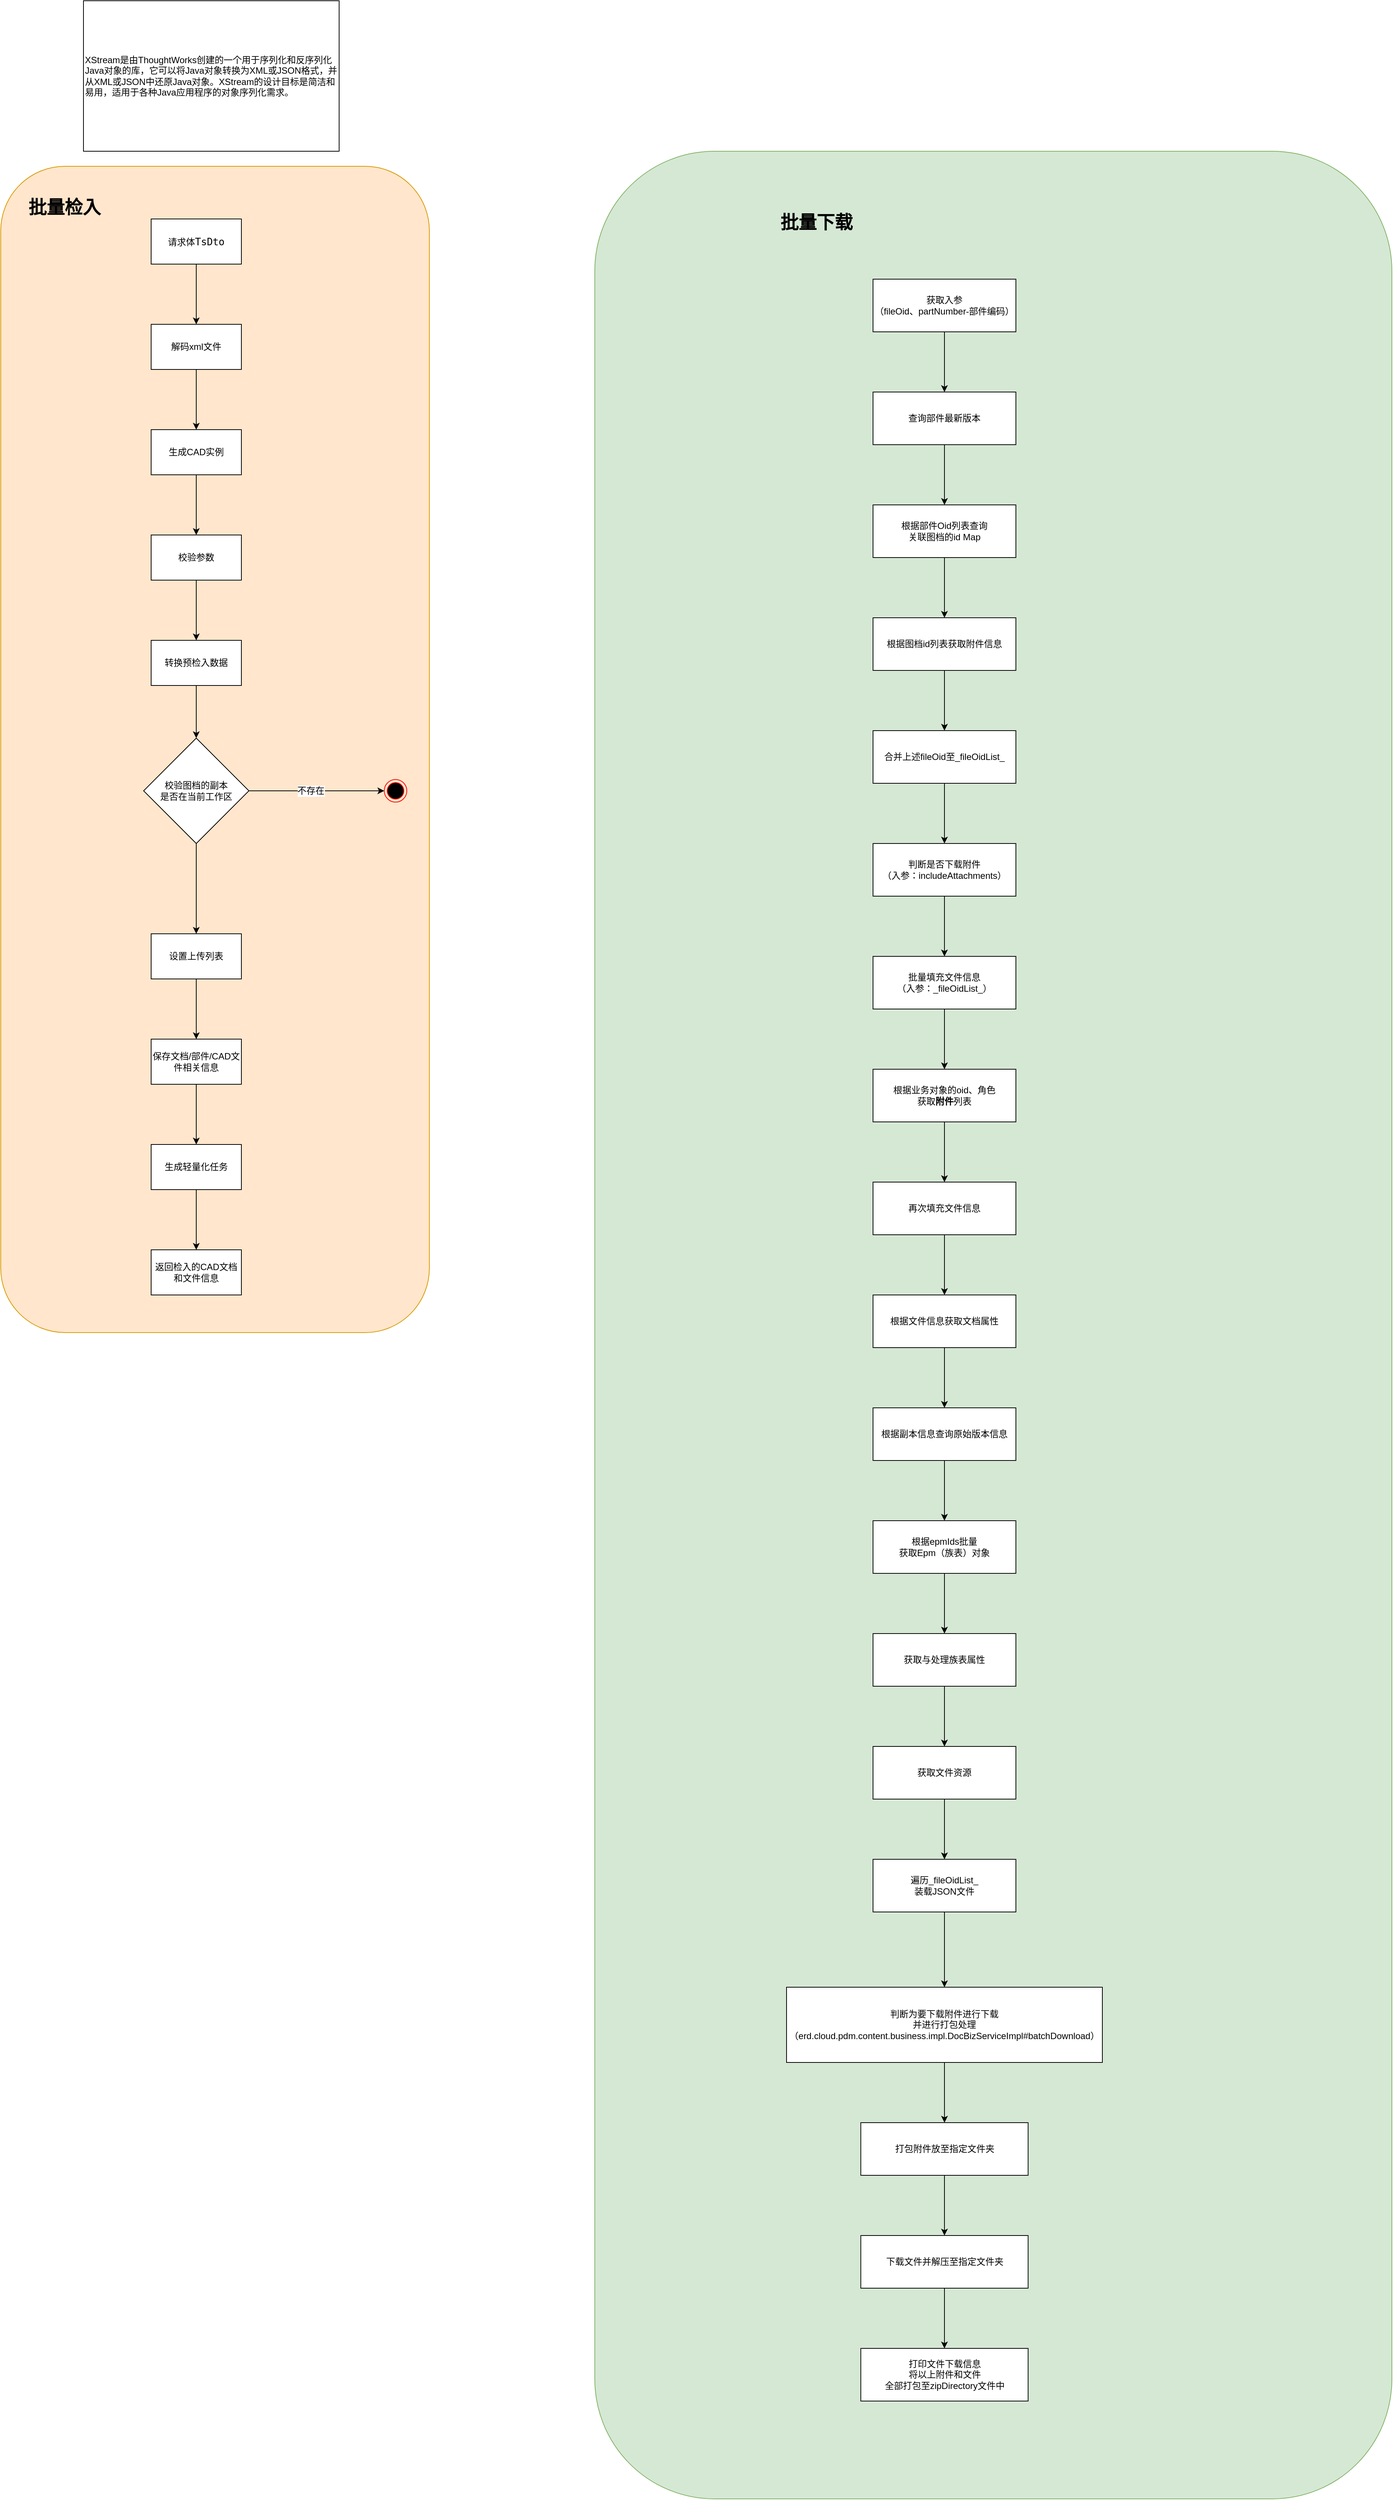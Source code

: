 <mxfile version="24.4.14" type="github">
  <diagram name="第 1 页" id="KDsxGl1fq4lFFDoglSv8">
    <mxGraphModel dx="2122" dy="1863" grid="1" gridSize="10" guides="1" tooltips="1" connect="1" arrows="1" fold="1" page="1" pageScale="1" pageWidth="827" pageHeight="1169" math="0" shadow="0">
      <root>
        <mxCell id="0" />
        <mxCell id="1" parent="0" />
        <mxCell id="9zO-XzP03Kmli_csOhuw-26" value="" style="rounded=1;whiteSpace=wrap;html=1;strokeColor=#d79b00;align=center;verticalAlign=middle;fontFamily=Helvetica;fontSize=12;fillColor=#ffe6cc;labelBackgroundColor=none;" vertex="1" parent="1">
          <mxGeometry x="-220" y="40" width="570" height="1550" as="geometry" />
        </mxCell>
        <mxCell id="9zO-XzP03Kmli_csOhuw-2" value="XStream是由ThoughtWorks创建的一个用于序列化和反序列化Java对象的库，它可以将Java对象转换为XML或JSON格式，并从XML或JSON中还原Java对象。XStream的设计目标是简洁和易用，适用于各种Java应用程序的对象序列化需求。" style="rounded=0;whiteSpace=wrap;html=1;align=left;" vertex="1" parent="1">
          <mxGeometry x="-110" y="-180" width="340" height="200" as="geometry" />
        </mxCell>
        <mxCell id="9zO-XzP03Kmli_csOhuw-5" value="" style="edgeStyle=orthogonalEdgeStyle;rounded=0;orthogonalLoop=1;jettySize=auto;html=1;" edge="1" parent="1" source="9zO-XzP03Kmli_csOhuw-3" target="9zO-XzP03Kmli_csOhuw-4">
          <mxGeometry relative="1" as="geometry" />
        </mxCell>
        <mxCell id="9zO-XzP03Kmli_csOhuw-7" value="" style="edgeStyle=orthogonalEdgeStyle;rounded=0;orthogonalLoop=1;jettySize=auto;html=1;exitX=0.5;exitY=1;exitDx=0;exitDy=0;entryX=0.5;entryY=0;entryDx=0;entryDy=0;" edge="1" parent="1" source="9zO-XzP03Kmli_csOhuw-6" target="9zO-XzP03Kmli_csOhuw-3">
          <mxGeometry relative="1" as="geometry">
            <mxPoint x="-40" y="220" as="targetPoint" />
          </mxGeometry>
        </mxCell>
        <mxCell id="9zO-XzP03Kmli_csOhuw-3" value="解码xml文件" style="rounded=0;whiteSpace=wrap;html=1;" vertex="1" parent="1">
          <mxGeometry x="-20" y="250" width="120" height="60" as="geometry" />
        </mxCell>
        <mxCell id="9zO-XzP03Kmli_csOhuw-9" value="" style="edgeStyle=orthogonalEdgeStyle;rounded=0;orthogonalLoop=1;jettySize=auto;html=1;" edge="1" parent="1" source="9zO-XzP03Kmli_csOhuw-4" target="9zO-XzP03Kmli_csOhuw-8">
          <mxGeometry relative="1" as="geometry" />
        </mxCell>
        <mxCell id="9zO-XzP03Kmli_csOhuw-4" value="生成CAD实例" style="whiteSpace=wrap;html=1;rounded=0;" vertex="1" parent="1">
          <mxGeometry x="-20" y="390" width="120" height="60" as="geometry" />
        </mxCell>
        <mxCell id="9zO-XzP03Kmli_csOhuw-6" value="请求体&lt;span style=&quot;font-family: &amp;quot;JetBrains Mono&amp;quot;, monospace; font-size: 9.8pt; background-color: rgb(255, 255, 255);&quot;&gt;TsDto&lt;/span&gt;" style="whiteSpace=wrap;html=1;rounded=0;" vertex="1" parent="1">
          <mxGeometry x="-20" y="110" width="120" height="60" as="geometry" />
        </mxCell>
        <mxCell id="9zO-XzP03Kmli_csOhuw-11" value="" style="edgeStyle=orthogonalEdgeStyle;rounded=0;orthogonalLoop=1;jettySize=auto;html=1;" edge="1" parent="1" source="9zO-XzP03Kmli_csOhuw-8" target="9zO-XzP03Kmli_csOhuw-10">
          <mxGeometry relative="1" as="geometry" />
        </mxCell>
        <mxCell id="9zO-XzP03Kmli_csOhuw-8" value="校验参数" style="whiteSpace=wrap;html=1;rounded=0;" vertex="1" parent="1">
          <mxGeometry x="-20" y="530" width="120" height="60" as="geometry" />
        </mxCell>
        <mxCell id="9zO-XzP03Kmli_csOhuw-13" value="" style="edgeStyle=orthogonalEdgeStyle;rounded=0;orthogonalLoop=1;jettySize=auto;html=1;entryX=0.5;entryY=0;entryDx=0;entryDy=0;" edge="1" parent="1" source="9zO-XzP03Kmli_csOhuw-10" target="9zO-XzP03Kmli_csOhuw-14">
          <mxGeometry relative="1" as="geometry">
            <mxPoint x="40" y="810" as="targetPoint" />
          </mxGeometry>
        </mxCell>
        <mxCell id="9zO-XzP03Kmli_csOhuw-10" value="转换预检入数据" style="whiteSpace=wrap;html=1;rounded=0;" vertex="1" parent="1">
          <mxGeometry x="-20" y="670" width="120" height="60" as="geometry" />
        </mxCell>
        <mxCell id="9zO-XzP03Kmli_csOhuw-16" style="edgeStyle=orthogonalEdgeStyle;rounded=0;orthogonalLoop=1;jettySize=auto;html=1;exitX=1;exitY=0.5;exitDx=0;exitDy=0;entryX=0;entryY=0.5;entryDx=0;entryDy=0;fontFamily=Helvetica;fontSize=12;fontColor=default;" edge="1" parent="1" source="9zO-XzP03Kmli_csOhuw-14" target="9zO-XzP03Kmli_csOhuw-15">
          <mxGeometry relative="1" as="geometry" />
        </mxCell>
        <mxCell id="9zO-XzP03Kmli_csOhuw-17" value="不存在" style="edgeLabel;html=1;align=center;verticalAlign=middle;resizable=0;points=[];rounded=0;strokeColor=default;fontFamily=Helvetica;fontSize=12;fontColor=default;fillColor=default;" vertex="1" connectable="0" parent="9zO-XzP03Kmli_csOhuw-16">
          <mxGeometry x="-0.091" relative="1" as="geometry">
            <mxPoint as="offset" />
          </mxGeometry>
        </mxCell>
        <mxCell id="9zO-XzP03Kmli_csOhuw-19" value="" style="edgeStyle=orthogonalEdgeStyle;rounded=0;orthogonalLoop=1;jettySize=auto;html=1;fontFamily=Helvetica;fontSize=12;fontColor=default;" edge="1" parent="1" source="9zO-XzP03Kmli_csOhuw-14" target="9zO-XzP03Kmli_csOhuw-18">
          <mxGeometry relative="1" as="geometry" />
        </mxCell>
        <mxCell id="9zO-XzP03Kmli_csOhuw-14" value="校验图档的副本&lt;br&gt;是否在当前工作区" style="rhombus;whiteSpace=wrap;html=1;rounded=0;strokeColor=default;align=center;verticalAlign=middle;fontFamily=Helvetica;fontSize=12;fontColor=default;fillColor=default;" vertex="1" parent="1">
          <mxGeometry x="-30" y="800" width="140" height="140" as="geometry" />
        </mxCell>
        <mxCell id="9zO-XzP03Kmli_csOhuw-15" value="" style="ellipse;html=1;shape=endState;fillColor=#000000;strokeColor=#ff0000;rounded=0;align=center;verticalAlign=middle;fontFamily=Helvetica;fontSize=12;fontColor=default;" vertex="1" parent="1">
          <mxGeometry x="290" y="855" width="30" height="30" as="geometry" />
        </mxCell>
        <mxCell id="9zO-XzP03Kmli_csOhuw-21" value="" style="edgeStyle=orthogonalEdgeStyle;rounded=0;orthogonalLoop=1;jettySize=auto;html=1;fontFamily=Helvetica;fontSize=12;fontColor=default;" edge="1" parent="1" source="9zO-XzP03Kmli_csOhuw-18" target="9zO-XzP03Kmli_csOhuw-20">
          <mxGeometry relative="1" as="geometry" />
        </mxCell>
        <mxCell id="9zO-XzP03Kmli_csOhuw-18" value="设置上传列表" style="whiteSpace=wrap;html=1;rounded=0;" vertex="1" parent="1">
          <mxGeometry x="-20" y="1060" width="120" height="60" as="geometry" />
        </mxCell>
        <mxCell id="9zO-XzP03Kmli_csOhuw-23" value="" style="edgeStyle=orthogonalEdgeStyle;rounded=0;orthogonalLoop=1;jettySize=auto;html=1;fontFamily=Helvetica;fontSize=12;fontColor=default;" edge="1" parent="1" source="9zO-XzP03Kmli_csOhuw-20" target="9zO-XzP03Kmli_csOhuw-22">
          <mxGeometry relative="1" as="geometry" />
        </mxCell>
        <mxCell id="9zO-XzP03Kmli_csOhuw-20" value="保存文档/部件/CAD文件相关信息" style="whiteSpace=wrap;html=1;rounded=0;" vertex="1" parent="1">
          <mxGeometry x="-20" y="1200" width="120" height="60" as="geometry" />
        </mxCell>
        <mxCell id="9zO-XzP03Kmli_csOhuw-25" value="" style="edgeStyle=orthogonalEdgeStyle;rounded=0;orthogonalLoop=1;jettySize=auto;html=1;fontFamily=Helvetica;fontSize=12;fontColor=default;" edge="1" parent="1" source="9zO-XzP03Kmli_csOhuw-22" target="9zO-XzP03Kmli_csOhuw-24">
          <mxGeometry relative="1" as="geometry" />
        </mxCell>
        <mxCell id="9zO-XzP03Kmli_csOhuw-22" value="生成轻量化任务" style="whiteSpace=wrap;html=1;rounded=0;" vertex="1" parent="1">
          <mxGeometry x="-20" y="1340" width="120" height="60" as="geometry" />
        </mxCell>
        <mxCell id="9zO-XzP03Kmli_csOhuw-24" value="返回检入的CAD文档和文件信息" style="whiteSpace=wrap;html=1;rounded=0;" vertex="1" parent="1">
          <mxGeometry x="-20" y="1480" width="120" height="60" as="geometry" />
        </mxCell>
        <mxCell id="9zO-XzP03Kmli_csOhuw-28" value="&lt;h1&gt;批量检入&lt;/h1&gt;" style="text;html=1;align=center;verticalAlign=middle;whiteSpace=wrap;rounded=0;fontFamily=Helvetica;fontSize=12;fontColor=default;" vertex="1" parent="1">
          <mxGeometry x="-200" y="70" width="130" height="50" as="geometry" />
        </mxCell>
        <mxCell id="9zO-XzP03Kmli_csOhuw-29" value="" style="rounded=1;whiteSpace=wrap;html=1;strokeColor=#82b366;align=center;verticalAlign=middle;fontFamily=Helvetica;fontSize=12;fillColor=#d5e8d4;" vertex="1" parent="1">
          <mxGeometry x="570" y="20" width="1060" height="3120" as="geometry" />
        </mxCell>
        <mxCell id="9zO-XzP03Kmli_csOhuw-31" value="&lt;h1&gt;批量下载&lt;/h1&gt;" style="text;html=1;align=center;verticalAlign=middle;whiteSpace=wrap;rounded=0;fontFamily=Helvetica;fontSize=12;fontColor=default;" vertex="1" parent="1">
          <mxGeometry x="800" y="90" width="130" height="50" as="geometry" />
        </mxCell>
        <mxCell id="9zO-XzP03Kmli_csOhuw-34" value="" style="edgeStyle=orthogonalEdgeStyle;rounded=0;orthogonalLoop=1;jettySize=auto;html=1;fontFamily=Helvetica;fontSize=12;fontColor=default;" edge="1" parent="1" source="9zO-XzP03Kmli_csOhuw-32" target="9zO-XzP03Kmli_csOhuw-33">
          <mxGeometry relative="1" as="geometry" />
        </mxCell>
        <mxCell id="9zO-XzP03Kmli_csOhuw-32" value="获取入参&lt;br&gt;（fileOid、partNumber-部件编码）" style="rounded=0;whiteSpace=wrap;html=1;strokeColor=default;align=center;verticalAlign=middle;fontFamily=Helvetica;fontSize=12;fontColor=default;fillColor=default;" vertex="1" parent="1">
          <mxGeometry x="940" y="190" width="190" height="70" as="geometry" />
        </mxCell>
        <mxCell id="9zO-XzP03Kmli_csOhuw-36" value="" style="edgeStyle=orthogonalEdgeStyle;rounded=0;orthogonalLoop=1;jettySize=auto;html=1;fontFamily=Helvetica;fontSize=12;fontColor=default;" edge="1" parent="1" source="9zO-XzP03Kmli_csOhuw-33" target="9zO-XzP03Kmli_csOhuw-35">
          <mxGeometry relative="1" as="geometry" />
        </mxCell>
        <mxCell id="9zO-XzP03Kmli_csOhuw-33" value="查询部件最新版本" style="rounded=0;whiteSpace=wrap;html=1;strokeColor=default;align=center;verticalAlign=middle;fontFamily=Helvetica;fontSize=12;fontColor=default;fillColor=default;" vertex="1" parent="1">
          <mxGeometry x="940" y="340" width="190" height="70" as="geometry" />
        </mxCell>
        <mxCell id="9zO-XzP03Kmli_csOhuw-38" value="" style="edgeStyle=orthogonalEdgeStyle;rounded=0;orthogonalLoop=1;jettySize=auto;html=1;fontFamily=Helvetica;fontSize=12;fontColor=default;" edge="1" parent="1" source="9zO-XzP03Kmli_csOhuw-35" target="9zO-XzP03Kmli_csOhuw-37">
          <mxGeometry relative="1" as="geometry" />
        </mxCell>
        <mxCell id="9zO-XzP03Kmli_csOhuw-35" value="根据部件Oid列表查询&lt;br&gt;关联图档的id Map" style="rounded=0;whiteSpace=wrap;html=1;strokeColor=default;align=center;verticalAlign=middle;fontFamily=Helvetica;fontSize=12;fontColor=default;fillColor=default;" vertex="1" parent="1">
          <mxGeometry x="940" y="490" width="190" height="70" as="geometry" />
        </mxCell>
        <mxCell id="9zO-XzP03Kmli_csOhuw-40" value="" style="edgeStyle=orthogonalEdgeStyle;rounded=0;orthogonalLoop=1;jettySize=auto;html=1;fontFamily=Helvetica;fontSize=12;fontColor=default;" edge="1" parent="1" source="9zO-XzP03Kmli_csOhuw-37" target="9zO-XzP03Kmli_csOhuw-39">
          <mxGeometry relative="1" as="geometry" />
        </mxCell>
        <mxCell id="9zO-XzP03Kmli_csOhuw-37" value="根据图档id列表获取附件信息" style="rounded=0;whiteSpace=wrap;html=1;strokeColor=default;align=center;verticalAlign=middle;fontFamily=Helvetica;fontSize=12;fontColor=default;fillColor=default;" vertex="1" parent="1">
          <mxGeometry x="940" y="640" width="190" height="70" as="geometry" />
        </mxCell>
        <mxCell id="9zO-XzP03Kmli_csOhuw-42" value="" style="edgeStyle=orthogonalEdgeStyle;rounded=0;orthogonalLoop=1;jettySize=auto;html=1;fontFamily=Helvetica;fontSize=12;fontColor=default;" edge="1" parent="1" source="9zO-XzP03Kmli_csOhuw-39" target="9zO-XzP03Kmli_csOhuw-41">
          <mxGeometry relative="1" as="geometry" />
        </mxCell>
        <mxCell id="9zO-XzP03Kmli_csOhuw-39" value="合并上述fileOid至_fileOidList_" style="rounded=0;whiteSpace=wrap;html=1;strokeColor=default;align=center;verticalAlign=middle;fillColor=default;" vertex="1" parent="1">
          <mxGeometry x="940" y="790" width="190" height="70" as="geometry" />
        </mxCell>
        <mxCell id="9zO-XzP03Kmli_csOhuw-44" value="" style="edgeStyle=orthogonalEdgeStyle;rounded=0;orthogonalLoop=1;jettySize=auto;html=1;fontFamily=Helvetica;fontSize=12;fontColor=default;" edge="1" parent="1" source="9zO-XzP03Kmli_csOhuw-41" target="9zO-XzP03Kmli_csOhuw-43">
          <mxGeometry relative="1" as="geometry" />
        </mxCell>
        <mxCell id="9zO-XzP03Kmli_csOhuw-41" value="判断是否下载附件&#xa;（入参：includeAttachments）" style="rounded=0;whiteSpace=wrap;html=1;strokeColor=default;align=center;verticalAlign=middle;fillColor=default;" vertex="1" parent="1">
          <mxGeometry x="940" y="940" width="190" height="70" as="geometry" />
        </mxCell>
        <mxCell id="9zO-XzP03Kmli_csOhuw-46" value="" style="edgeStyle=orthogonalEdgeStyle;rounded=0;orthogonalLoop=1;jettySize=auto;html=1;fontFamily=Helvetica;fontSize=12;fontColor=default;" edge="1" parent="1" source="9zO-XzP03Kmli_csOhuw-43" target="9zO-XzP03Kmli_csOhuw-45">
          <mxGeometry relative="1" as="geometry" />
        </mxCell>
        <mxCell id="9zO-XzP03Kmli_csOhuw-43" value="批量填充文件信息&#xa;（入参：_fileOidList_）" style="rounded=0;whiteSpace=wrap;html=1;strokeColor=default;align=center;verticalAlign=middle;fillColor=default;" vertex="1" parent="1">
          <mxGeometry x="940" y="1090" width="190" height="70" as="geometry" />
        </mxCell>
        <mxCell id="9zO-XzP03Kmli_csOhuw-48" value="" style="edgeStyle=orthogonalEdgeStyle;rounded=0;orthogonalLoop=1;jettySize=auto;html=1;fontFamily=Helvetica;fontSize=12;fontColor=default;" edge="1" parent="1" source="9zO-XzP03Kmli_csOhuw-45" target="9zO-XzP03Kmli_csOhuw-47">
          <mxGeometry relative="1" as="geometry" />
        </mxCell>
        <mxCell id="9zO-XzP03Kmli_csOhuw-45" value="根据业务对象的oid、角色&lt;br&gt;获取&lt;b&gt;附件&lt;/b&gt;列表" style="rounded=0;whiteSpace=wrap;html=1;strokeColor=default;align=center;verticalAlign=middle;fillColor=default;" vertex="1" parent="1">
          <mxGeometry x="940" y="1240" width="190" height="70" as="geometry" />
        </mxCell>
        <mxCell id="9zO-XzP03Kmli_csOhuw-50" value="" style="edgeStyle=orthogonalEdgeStyle;rounded=0;orthogonalLoop=1;jettySize=auto;html=1;fontFamily=Helvetica;fontSize=12;fontColor=default;" edge="1" parent="1" source="9zO-XzP03Kmli_csOhuw-47" target="9zO-XzP03Kmli_csOhuw-49">
          <mxGeometry relative="1" as="geometry" />
        </mxCell>
        <mxCell id="9zO-XzP03Kmli_csOhuw-47" value="再次填充文件信息" style="rounded=0;whiteSpace=wrap;html=1;strokeColor=default;align=center;verticalAlign=middle;fillColor=default;" vertex="1" parent="1">
          <mxGeometry x="940" y="1390" width="190" height="70" as="geometry" />
        </mxCell>
        <mxCell id="9zO-XzP03Kmli_csOhuw-52" value="" style="edgeStyle=orthogonalEdgeStyle;rounded=0;orthogonalLoop=1;jettySize=auto;html=1;fontFamily=Helvetica;fontSize=12;fontColor=default;" edge="1" parent="1" source="9zO-XzP03Kmli_csOhuw-49" target="9zO-XzP03Kmli_csOhuw-51">
          <mxGeometry relative="1" as="geometry" />
        </mxCell>
        <mxCell id="9zO-XzP03Kmli_csOhuw-49" value="根据文件信息获取文档属性" style="rounded=0;whiteSpace=wrap;html=1;strokeColor=default;align=center;verticalAlign=middle;fillColor=default;" vertex="1" parent="1">
          <mxGeometry x="940" y="1540" width="190" height="70" as="geometry" />
        </mxCell>
        <mxCell id="9zO-XzP03Kmli_csOhuw-54" value="" style="edgeStyle=orthogonalEdgeStyle;rounded=0;orthogonalLoop=1;jettySize=auto;html=1;fontFamily=Helvetica;fontSize=12;fontColor=default;" edge="1" parent="1" source="9zO-XzP03Kmli_csOhuw-51" target="9zO-XzP03Kmli_csOhuw-53">
          <mxGeometry relative="1" as="geometry" />
        </mxCell>
        <mxCell id="9zO-XzP03Kmli_csOhuw-51" value="根据副本信息查询原始版本信息" style="rounded=0;whiteSpace=wrap;html=1;strokeColor=default;align=center;verticalAlign=middle;fillColor=default;" vertex="1" parent="1">
          <mxGeometry x="940" y="1690" width="190" height="70" as="geometry" />
        </mxCell>
        <mxCell id="9zO-XzP03Kmli_csOhuw-56" value="" style="edgeStyle=orthogonalEdgeStyle;rounded=0;orthogonalLoop=1;jettySize=auto;html=1;fontFamily=Helvetica;fontSize=12;fontColor=default;" edge="1" parent="1" source="9zO-XzP03Kmli_csOhuw-53" target="9zO-XzP03Kmli_csOhuw-55">
          <mxGeometry relative="1" as="geometry" />
        </mxCell>
        <mxCell id="9zO-XzP03Kmli_csOhuw-53" value="根据epmIds批量&lt;br&gt;获取Epm（族表）对象" style="rounded=0;whiteSpace=wrap;html=1;strokeColor=default;align=center;verticalAlign=middle;fillColor=default;" vertex="1" parent="1">
          <mxGeometry x="940" y="1840" width="190" height="70" as="geometry" />
        </mxCell>
        <mxCell id="9zO-XzP03Kmli_csOhuw-58" value="" style="edgeStyle=orthogonalEdgeStyle;rounded=0;orthogonalLoop=1;jettySize=auto;html=1;fontFamily=Helvetica;fontSize=12;fontColor=default;" edge="1" parent="1" source="9zO-XzP03Kmli_csOhuw-55" target="9zO-XzP03Kmli_csOhuw-57">
          <mxGeometry relative="1" as="geometry" />
        </mxCell>
        <mxCell id="9zO-XzP03Kmli_csOhuw-55" value="获取与处理族表属性" style="rounded=0;whiteSpace=wrap;html=1;strokeColor=default;align=center;verticalAlign=middle;fillColor=default;" vertex="1" parent="1">
          <mxGeometry x="940" y="1990" width="190" height="70" as="geometry" />
        </mxCell>
        <mxCell id="9zO-XzP03Kmli_csOhuw-62" value="" style="edgeStyle=orthogonalEdgeStyle;rounded=0;orthogonalLoop=1;jettySize=auto;html=1;fontFamily=Helvetica;fontSize=12;fontColor=default;" edge="1" parent="1" source="9zO-XzP03Kmli_csOhuw-57" target="9zO-XzP03Kmli_csOhuw-61">
          <mxGeometry relative="1" as="geometry" />
        </mxCell>
        <mxCell id="9zO-XzP03Kmli_csOhuw-57" value="获取文件资源" style="rounded=0;whiteSpace=wrap;html=1;strokeColor=default;align=center;verticalAlign=middle;fillColor=default;" vertex="1" parent="1">
          <mxGeometry x="940" y="2140" width="190" height="70" as="geometry" />
        </mxCell>
        <mxCell id="9zO-XzP03Kmli_csOhuw-64" value="" style="edgeStyle=orthogonalEdgeStyle;rounded=0;orthogonalLoop=1;jettySize=auto;html=1;fontFamily=Helvetica;fontSize=12;fontColor=default;" edge="1" parent="1" source="9zO-XzP03Kmli_csOhuw-61" target="9zO-XzP03Kmli_csOhuw-63">
          <mxGeometry relative="1" as="geometry" />
        </mxCell>
        <mxCell id="9zO-XzP03Kmli_csOhuw-61" value="遍历_fileOidList_&lt;br&gt;装载JSON文件" style="rounded=0;whiteSpace=wrap;html=1;strokeColor=default;align=center;verticalAlign=middle;fillColor=default;" vertex="1" parent="1">
          <mxGeometry x="940" y="2290" width="190" height="70" as="geometry" />
        </mxCell>
        <mxCell id="9zO-XzP03Kmli_csOhuw-66" value="" style="edgeStyle=orthogonalEdgeStyle;rounded=0;orthogonalLoop=1;jettySize=auto;html=1;fontFamily=Helvetica;fontSize=12;fontColor=default;" edge="1" parent="1" source="9zO-XzP03Kmli_csOhuw-63" target="9zO-XzP03Kmli_csOhuw-65">
          <mxGeometry relative="1" as="geometry" />
        </mxCell>
        <mxCell id="9zO-XzP03Kmli_csOhuw-63" value="判断为要下载附件进行下载&lt;br&gt;并进行打包处理&lt;br&gt;（erd.cloud.pdm.content.business.impl.DocBizServiceImpl#batchDownload）" style="rounded=0;whiteSpace=wrap;html=1;strokeColor=default;align=center;verticalAlign=middle;fillColor=default;" vertex="1" parent="1">
          <mxGeometry x="825" y="2460" width="420" height="100" as="geometry" />
        </mxCell>
        <mxCell id="9zO-XzP03Kmli_csOhuw-68" value="" style="edgeStyle=orthogonalEdgeStyle;rounded=0;orthogonalLoop=1;jettySize=auto;html=1;fontFamily=Helvetica;fontSize=12;fontColor=default;" edge="1" parent="1" source="9zO-XzP03Kmli_csOhuw-65" target="9zO-XzP03Kmli_csOhuw-67">
          <mxGeometry relative="1" as="geometry" />
        </mxCell>
        <mxCell id="9zO-XzP03Kmli_csOhuw-65" value="打包附件放至指定文件夹" style="rounded=0;whiteSpace=wrap;html=1;strokeColor=default;align=center;verticalAlign=middle;fillColor=default;" vertex="1" parent="1">
          <mxGeometry x="923.75" y="2640" width="222.5" height="70" as="geometry" />
        </mxCell>
        <mxCell id="9zO-XzP03Kmli_csOhuw-70" value="" style="edgeStyle=orthogonalEdgeStyle;rounded=0;orthogonalLoop=1;jettySize=auto;html=1;fontFamily=Helvetica;fontSize=12;fontColor=default;" edge="1" parent="1" source="9zO-XzP03Kmli_csOhuw-67" target="9zO-XzP03Kmli_csOhuw-69">
          <mxGeometry relative="1" as="geometry" />
        </mxCell>
        <mxCell id="9zO-XzP03Kmli_csOhuw-67" value="下载文件并解压至指定文件夹" style="rounded=0;whiteSpace=wrap;html=1;strokeColor=default;align=center;verticalAlign=middle;fillColor=default;" vertex="1" parent="1">
          <mxGeometry x="923.75" y="2790" width="222.5" height="70" as="geometry" />
        </mxCell>
        <mxCell id="9zO-XzP03Kmli_csOhuw-69" value="打印文件下载信息&lt;br&gt;将以上附件和文件&lt;br&gt;全部打包至zipDirectory文件中" style="rounded=0;whiteSpace=wrap;html=1;strokeColor=default;align=center;verticalAlign=middle;fillColor=default;" vertex="1" parent="1">
          <mxGeometry x="923.75" y="2940" width="222.5" height="70" as="geometry" />
        </mxCell>
      </root>
    </mxGraphModel>
  </diagram>
</mxfile>
